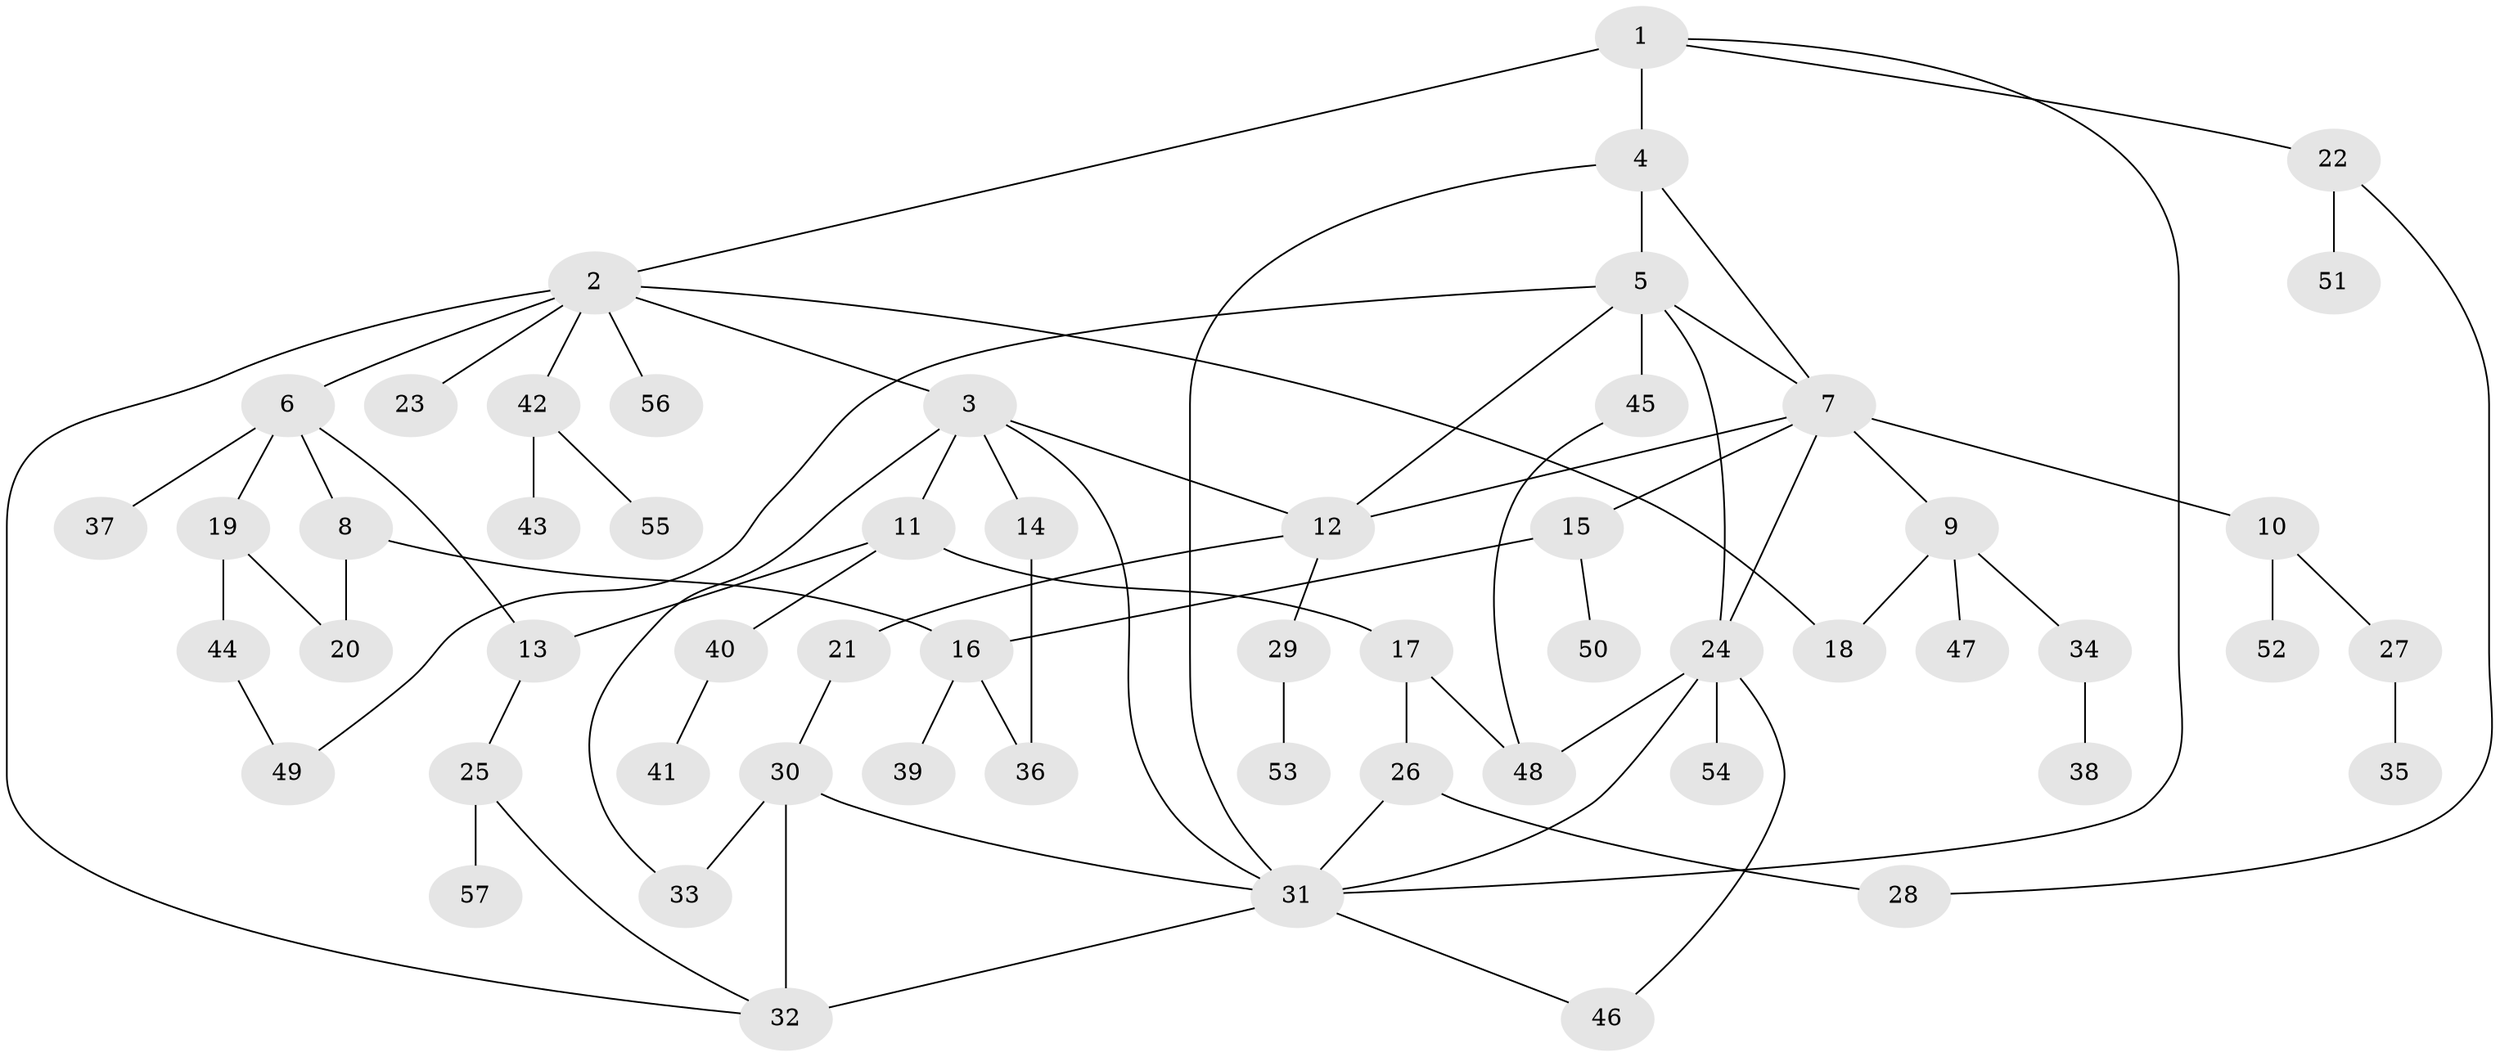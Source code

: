 // original degree distribution, {6: 0.04424778761061947, 8: 0.008849557522123894, 5: 0.04424778761061947, 4: 0.12389380530973451, 9: 0.008849557522123894, 2: 0.2743362831858407, 1: 0.3805309734513274, 3: 0.10619469026548672, 7: 0.008849557522123894}
// Generated by graph-tools (version 1.1) at 2025/34/03/09/25 02:34:05]
// undirected, 57 vertices, 79 edges
graph export_dot {
graph [start="1"]
  node [color=gray90,style=filled];
  1;
  2;
  3;
  4;
  5;
  6;
  7;
  8;
  9;
  10;
  11;
  12;
  13;
  14;
  15;
  16;
  17;
  18;
  19;
  20;
  21;
  22;
  23;
  24;
  25;
  26;
  27;
  28;
  29;
  30;
  31;
  32;
  33;
  34;
  35;
  36;
  37;
  38;
  39;
  40;
  41;
  42;
  43;
  44;
  45;
  46;
  47;
  48;
  49;
  50;
  51;
  52;
  53;
  54;
  55;
  56;
  57;
  1 -- 2 [weight=1.0];
  1 -- 4 [weight=2.0];
  1 -- 22 [weight=1.0];
  1 -- 31 [weight=1.0];
  2 -- 3 [weight=1.0];
  2 -- 6 [weight=1.0];
  2 -- 18 [weight=1.0];
  2 -- 23 [weight=1.0];
  2 -- 32 [weight=1.0];
  2 -- 42 [weight=1.0];
  2 -- 56 [weight=1.0];
  3 -- 11 [weight=1.0];
  3 -- 12 [weight=1.0];
  3 -- 14 [weight=1.0];
  3 -- 31 [weight=1.0];
  3 -- 33 [weight=1.0];
  4 -- 5 [weight=1.0];
  4 -- 7 [weight=1.0];
  4 -- 31 [weight=2.0];
  5 -- 7 [weight=1.0];
  5 -- 12 [weight=1.0];
  5 -- 24 [weight=1.0];
  5 -- 45 [weight=2.0];
  5 -- 49 [weight=1.0];
  6 -- 8 [weight=1.0];
  6 -- 13 [weight=1.0];
  6 -- 19 [weight=1.0];
  6 -- 37 [weight=1.0];
  7 -- 9 [weight=1.0];
  7 -- 10 [weight=1.0];
  7 -- 12 [weight=2.0];
  7 -- 15 [weight=1.0];
  7 -- 24 [weight=1.0];
  8 -- 16 [weight=1.0];
  8 -- 20 [weight=1.0];
  9 -- 18 [weight=1.0];
  9 -- 34 [weight=1.0];
  9 -- 47 [weight=1.0];
  10 -- 27 [weight=1.0];
  10 -- 52 [weight=1.0];
  11 -- 13 [weight=1.0];
  11 -- 17 [weight=2.0];
  11 -- 40 [weight=1.0];
  12 -- 21 [weight=1.0];
  12 -- 29 [weight=1.0];
  13 -- 25 [weight=1.0];
  14 -- 36 [weight=1.0];
  15 -- 16 [weight=1.0];
  15 -- 50 [weight=2.0];
  16 -- 36 [weight=3.0];
  16 -- 39 [weight=1.0];
  17 -- 26 [weight=1.0];
  17 -- 48 [weight=1.0];
  19 -- 20 [weight=1.0];
  19 -- 44 [weight=1.0];
  21 -- 30 [weight=1.0];
  22 -- 28 [weight=1.0];
  22 -- 51 [weight=1.0];
  24 -- 31 [weight=1.0];
  24 -- 46 [weight=1.0];
  24 -- 48 [weight=1.0];
  24 -- 54 [weight=1.0];
  25 -- 32 [weight=1.0];
  25 -- 57 [weight=1.0];
  26 -- 28 [weight=3.0];
  26 -- 31 [weight=2.0];
  27 -- 35 [weight=1.0];
  29 -- 53 [weight=1.0];
  30 -- 31 [weight=1.0];
  30 -- 32 [weight=2.0];
  30 -- 33 [weight=1.0];
  31 -- 32 [weight=1.0];
  31 -- 46 [weight=1.0];
  34 -- 38 [weight=2.0];
  40 -- 41 [weight=1.0];
  42 -- 43 [weight=1.0];
  42 -- 55 [weight=1.0];
  44 -- 49 [weight=1.0];
  45 -- 48 [weight=1.0];
}
